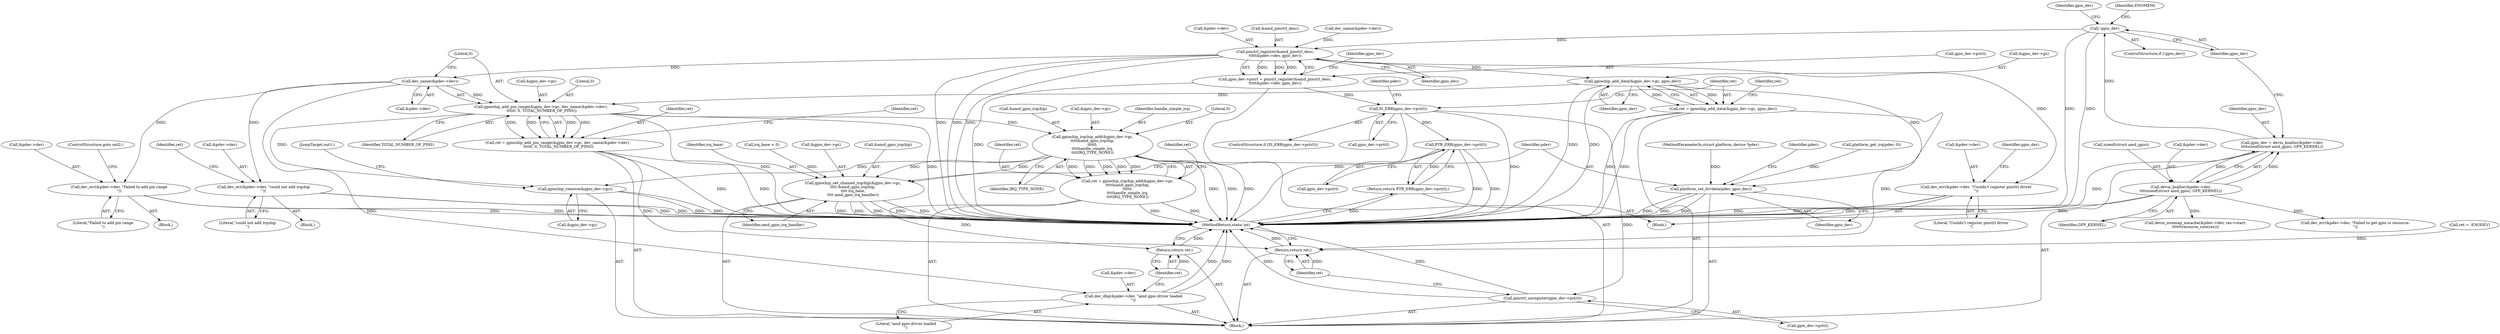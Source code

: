 digraph "0_linux_251e22abde21833b3d29577e4d8c7aaccd650eee@pointer" {
"1000121" [label="(Call,!gpio_dev)"];
"1000110" [label="(Call,gpio_dev = devm_kzalloc(&pdev->dev,\n\t\t\t\tsizeof(struct amd_gpio), GFP_KERNEL))"];
"1000112" [label="(Call,devm_kzalloc(&pdev->dev,\n\t\t\t\tsizeof(struct amd_gpio), GFP_KERNEL))"];
"1000313" [label="(Call,pinctrl_register(&amd_pinctrl_desc,\n\t\t\t\t\t&pdev->dev, gpio_dev))"];
"1000309" [label="(Call,gpio_dev->pctrl = pinctrl_register(&amd_pinctrl_desc,\n\t\t\t\t\t&pdev->dev, gpio_dev))"];
"1000322" [label="(Call,IS_ERR(gpio_dev->pctrl))"];
"1000334" [label="(Call,PTR_ERR(gpio_dev->pctrl))"];
"1000333" [label="(Return,return PTR_ERR(gpio_dev->pctrl);)"];
"1000427" [label="(Call,pinctrl_unregister(gpio_dev->pctrl))"];
"1000327" [label="(Call,dev_err(&pdev->dev, \"Couldn't register pinctrl driver\n\"))"];
"1000340" [label="(Call,gpiochip_add_data(&gpio_dev->gc, gpio_dev))"];
"1000338" [label="(Call,ret = gpiochip_add_data(&gpio_dev->gc, gpio_dev))"];
"1000431" [label="(Return,return ret;)"];
"1000351" [label="(Call,gpiochip_add_pin_range(&gpio_dev->gc, dev_name(&pdev->dev),\n \t\t\t\t0, 0, TOTAL_NUMBER_OF_PINS))"];
"1000349" [label="(Call,ret = gpiochip_add_pin_range(&gpio_dev->gc, dev_name(&pdev->dev),\n \t\t\t\t0, 0, TOTAL_NUMBER_OF_PINS))"];
"1000376" [label="(Call,gpiochip_irqchip_add(&gpio_dev->gc,\n\t\t\t\t&amd_gpio_irqchip,\n\t\t\t\t0,\n\t\t\t\thandle_simple_irq,\n\t\t\t\tIRQ_TYPE_NONE))"];
"1000374" [label="(Call,ret = gpiochip_irqchip_add(&gpio_dev->gc,\n\t\t\t\t&amd_gpio_irqchip,\n\t\t\t\t0,\n\t\t\t\thandle_simple_irq,\n\t\t\t\tIRQ_TYPE_NONE))"];
"1000418" [label="(Return,return ret;)"];
"1000400" [label="(Call,gpiochip_set_chained_irqchip(&gpio_dev->gc,\n\t\t\t\t &amd_gpio_irqchip,\n\t\t\t\t irq_base,\n\t\t\t\t amd_gpio_irq_handler))"];
"1000421" [label="(Call,gpiochip_remove(&gpio_dev->gc))"];
"1000409" [label="(Call,platform_set_drvdata(pdev, gpio_dev))"];
"1000356" [label="(Call,dev_name(&pdev->dev))"];
"1000367" [label="(Call,dev_err(&pdev->dev, \"Failed to add pin range\n\"))"];
"1000389" [label="(Call,dev_err(&pdev->dev, \"could not add irqchip\n\"))"];
"1000412" [label="(Call,dev_dbg(&pdev->dev, \"amd gpio driver loaded\n\"))"];
"1000433" [label="(MethodReturn,static int)"];
"1000141" [label="(Call,dev_err(&pdev->dev, \"Failed to get gpio io resource.\n\"))"];
"1000432" [label="(Identifier,ret)"];
"1000383" [label="(Literal,0)"];
"1000101" [label="(MethodParameterIn,struct platform_device *pdev)"];
"1000340" [label="(Call,gpiochip_add_data(&gpio_dev->gc, gpio_dev))"];
"1000366" [label="(Block,)"];
"1000324" [label="(Identifier,gpio_dev)"];
"1000431" [label="(Return,return ret;)"];
"1000410" [label="(Identifier,pdev)"];
"1000408" [label="(Identifier,amd_gpio_irq_handler)"];
"1000345" [label="(Identifier,gpio_dev)"];
"1000110" [label="(Call,gpio_dev = devm_kzalloc(&pdev->dev,\n\t\t\t\tsizeof(struct amd_gpio), GFP_KERNEL))"];
"1000417" [label="(Literal,\"amd gpio driver loaded\n\")"];
"1000330" [label="(Identifier,pdev)"];
"1000351" [label="(Call,gpiochip_add_pin_range(&gpio_dev->gc, dev_name(&pdev->dev),\n \t\t\t\t0, 0, TOTAL_NUMBER_OF_PINS))"];
"1000400" [label="(Call,gpiochip_set_chained_irqchip(&gpio_dev->gc,\n\t\t\t\t &amd_gpio_irqchip,\n\t\t\t\t irq_base,\n\t\t\t\t amd_gpio_irq_handler))"];
"1000304" [label="(Call,dev_name(&pdev->dev))"];
"1000407" [label="(Identifier,irq_base)"];
"1000334" [label="(Call,PTR_ERR(gpio_dev->pctrl))"];
"1000178" [label="(Call,irq_base < 0)"];
"1000373" [label="(ControlStructure,goto out2;)"];
"1000335" [label="(Call,gpio_dev->pctrl)"];
"1000129" [label="(Identifier,gpio_dev)"];
"1000323" [label="(Call,gpio_dev->pctrl)"];
"1000395" [label="(Call,ret = -ENODEV)"];
"1000413" [label="(Call,&pdev->dev)"];
"1000117" [label="(Call,sizeof(struct amd_gpio))"];
"1000427" [label="(Call,pinctrl_unregister(gpio_dev->pctrl))"];
"1000120" [label="(ControlStructure,if (!gpio_dev))"];
"1000357" [label="(Call,&pdev->dev)"];
"1000320" [label="(Identifier,gpio_dev)"];
"1000322" [label="(Call,IS_ERR(gpio_dev->pctrl))"];
"1000426" [label="(JumpTarget,out1:)"];
"1000367" [label="(Call,dev_err(&pdev->dev, \"Failed to add pin range\n\"))"];
"1000339" [label="(Identifier,ret)"];
"1000421" [label="(Call,gpiochip_remove(&gpio_dev->gc))"];
"1000394" [label="(Literal,\"could not add irqchip\n\")"];
"1000415" [label="(Identifier,pdev)"];
"1000316" [label="(Call,&pdev->dev)"];
"1000381" [label="(Call,&amd_gpio_irqchip)"];
"1000119" [label="(Identifier,GFP_KERNEL)"];
"1000396" [label="(Identifier,ret)"];
"1000349" [label="(Call,ret = gpiochip_add_pin_range(&gpio_dev->gc, dev_name(&pdev->dev),\n \t\t\t\t0, 0, TOTAL_NUMBER_OF_PINS))"];
"1000314" [label="(Call,&amd_pinctrl_desc)"];
"1000350" [label="(Identifier,ret)"];
"1000409" [label="(Call,platform_set_drvdata(pdev, gpio_dev))"];
"1000352" [label="(Call,&gpio_dev->gc)"];
"1000356" [label="(Call,dev_name(&pdev->dev))"];
"1000362" [label="(Literal,0)"];
"1000309" [label="(Call,gpio_dev->pctrl = pinctrl_register(&amd_pinctrl_desc,\n\t\t\t\t\t&pdev->dev, gpio_dev))"];
"1000102" [label="(Block,)"];
"1000374" [label="(Call,ret = gpiochip_irqchip_add(&gpio_dev->gc,\n\t\t\t\t&amd_gpio_irqchip,\n\t\t\t\t0,\n\t\t\t\thandle_simple_irq,\n\t\t\t\tIRQ_TYPE_NONE))"];
"1000377" [label="(Call,&gpio_dev->gc)"];
"1000336" [label="(Identifier,gpio_dev)"];
"1000376" [label="(Call,gpiochip_irqchip_add(&gpio_dev->gc,\n\t\t\t\t&amd_gpio_irqchip,\n\t\t\t\t0,\n\t\t\t\thandle_simple_irq,\n\t\t\t\tIRQ_TYPE_NONE))"];
"1000333" [label="(Return,return PTR_ERR(gpio_dev->pctrl);)"];
"1000327" [label="(Call,dev_err(&pdev->dev, \"Couldn't register pinctrl driver\n\"))"];
"1000412" [label="(Call,dev_dbg(&pdev->dev, \"amd gpio driver loaded\n\"))"];
"1000418" [label="(Return,return ret;)"];
"1000154" [label="(Call,devm_ioremap_nocache(&pdev->dev, res->start,\n\t\t\t\t\t\tresource_size(res)))"];
"1000113" [label="(Call,&pdev->dev)"];
"1000122" [label="(Identifier,gpio_dev)"];
"1000365" [label="(Identifier,ret)"];
"1000347" [label="(Identifier,ret)"];
"1000363" [label="(Identifier,TOTAL_NUMBER_OF_PINS)"];
"1000390" [label="(Call,&pdev->dev)"];
"1000422" [label="(Call,&gpio_dev->gc)"];
"1000372" [label="(Literal,\"Failed to add pin range\n\")"];
"1000388" [label="(Block,)"];
"1000112" [label="(Call,devm_kzalloc(&pdev->dev,\n\t\t\t\tsizeof(struct amd_gpio), GFP_KERNEL))"];
"1000361" [label="(Literal,0)"];
"1000401" [label="(Call,&gpio_dev->gc)"];
"1000389" [label="(Call,dev_err(&pdev->dev, \"could not add irqchip\n\"))"];
"1000310" [label="(Call,gpio_dev->pctrl)"];
"1000411" [label="(Identifier,gpio_dev)"];
"1000111" [label="(Identifier,gpio_dev)"];
"1000332" [label="(Literal,\"Couldn't register pinctrl driver\n\")"];
"1000375" [label="(Identifier,ret)"];
"1000313" [label="(Call,pinctrl_register(&amd_pinctrl_desc,\n\t\t\t\t\t&pdev->dev, gpio_dev))"];
"1000174" [label="(Call,platform_get_irq(pdev, 0))"];
"1000326" [label="(Block,)"];
"1000125" [label="(Identifier,ENOMEM)"];
"1000368" [label="(Call,&pdev->dev)"];
"1000321" [label="(ControlStructure,if (IS_ERR(gpio_dev->pctrl)))"];
"1000121" [label="(Call,!gpio_dev)"];
"1000385" [label="(Identifier,IRQ_TYPE_NONE)"];
"1000384" [label="(Identifier,handle_simple_irq)"];
"1000405" [label="(Call,&amd_gpio_irqchip)"];
"1000328" [label="(Call,&pdev->dev)"];
"1000419" [label="(Identifier,ret)"];
"1000428" [label="(Call,gpio_dev->pctrl)"];
"1000341" [label="(Call,&gpio_dev->gc)"];
"1000338" [label="(Call,ret = gpiochip_add_data(&gpio_dev->gc, gpio_dev))"];
"1000387" [label="(Identifier,ret)"];
"1000121" -> "1000120"  [label="AST: "];
"1000121" -> "1000122"  [label="CFG: "];
"1000122" -> "1000121"  [label="AST: "];
"1000125" -> "1000121"  [label="CFG: "];
"1000129" -> "1000121"  [label="CFG: "];
"1000121" -> "1000433"  [label="DDG: "];
"1000121" -> "1000433"  [label="DDG: "];
"1000110" -> "1000121"  [label="DDG: "];
"1000121" -> "1000313"  [label="DDG: "];
"1000110" -> "1000102"  [label="AST: "];
"1000110" -> "1000112"  [label="CFG: "];
"1000111" -> "1000110"  [label="AST: "];
"1000112" -> "1000110"  [label="AST: "];
"1000122" -> "1000110"  [label="CFG: "];
"1000110" -> "1000433"  [label="DDG: "];
"1000112" -> "1000110"  [label="DDG: "];
"1000112" -> "1000110"  [label="DDG: "];
"1000112" -> "1000119"  [label="CFG: "];
"1000113" -> "1000112"  [label="AST: "];
"1000117" -> "1000112"  [label="AST: "];
"1000119" -> "1000112"  [label="AST: "];
"1000112" -> "1000433"  [label="DDG: "];
"1000112" -> "1000433"  [label="DDG: "];
"1000112" -> "1000141"  [label="DDG: "];
"1000112" -> "1000154"  [label="DDG: "];
"1000313" -> "1000309"  [label="AST: "];
"1000313" -> "1000320"  [label="CFG: "];
"1000314" -> "1000313"  [label="AST: "];
"1000316" -> "1000313"  [label="AST: "];
"1000320" -> "1000313"  [label="AST: "];
"1000309" -> "1000313"  [label="CFG: "];
"1000313" -> "1000433"  [label="DDG: "];
"1000313" -> "1000433"  [label="DDG: "];
"1000313" -> "1000433"  [label="DDG: "];
"1000313" -> "1000309"  [label="DDG: "];
"1000313" -> "1000309"  [label="DDG: "];
"1000313" -> "1000309"  [label="DDG: "];
"1000304" -> "1000313"  [label="DDG: "];
"1000313" -> "1000327"  [label="DDG: "];
"1000313" -> "1000340"  [label="DDG: "];
"1000313" -> "1000356"  [label="DDG: "];
"1000309" -> "1000102"  [label="AST: "];
"1000310" -> "1000309"  [label="AST: "];
"1000324" -> "1000309"  [label="CFG: "];
"1000309" -> "1000433"  [label="DDG: "];
"1000309" -> "1000322"  [label="DDG: "];
"1000322" -> "1000321"  [label="AST: "];
"1000322" -> "1000323"  [label="CFG: "];
"1000323" -> "1000322"  [label="AST: "];
"1000330" -> "1000322"  [label="CFG: "];
"1000339" -> "1000322"  [label="CFG: "];
"1000322" -> "1000433"  [label="DDG: "];
"1000322" -> "1000433"  [label="DDG: "];
"1000322" -> "1000334"  [label="DDG: "];
"1000322" -> "1000427"  [label="DDG: "];
"1000334" -> "1000333"  [label="AST: "];
"1000334" -> "1000335"  [label="CFG: "];
"1000335" -> "1000334"  [label="AST: "];
"1000333" -> "1000334"  [label="CFG: "];
"1000334" -> "1000433"  [label="DDG: "];
"1000334" -> "1000433"  [label="DDG: "];
"1000334" -> "1000333"  [label="DDG: "];
"1000333" -> "1000326"  [label="AST: "];
"1000433" -> "1000333"  [label="CFG: "];
"1000333" -> "1000433"  [label="DDG: "];
"1000427" -> "1000102"  [label="AST: "];
"1000427" -> "1000428"  [label="CFG: "];
"1000428" -> "1000427"  [label="AST: "];
"1000432" -> "1000427"  [label="CFG: "];
"1000427" -> "1000433"  [label="DDG: "];
"1000427" -> "1000433"  [label="DDG: "];
"1000327" -> "1000326"  [label="AST: "];
"1000327" -> "1000332"  [label="CFG: "];
"1000328" -> "1000327"  [label="AST: "];
"1000332" -> "1000327"  [label="AST: "];
"1000336" -> "1000327"  [label="CFG: "];
"1000327" -> "1000433"  [label="DDG: "];
"1000327" -> "1000433"  [label="DDG: "];
"1000340" -> "1000338"  [label="AST: "];
"1000340" -> "1000345"  [label="CFG: "];
"1000341" -> "1000340"  [label="AST: "];
"1000345" -> "1000340"  [label="AST: "];
"1000338" -> "1000340"  [label="CFG: "];
"1000340" -> "1000433"  [label="DDG: "];
"1000340" -> "1000433"  [label="DDG: "];
"1000340" -> "1000338"  [label="DDG: "];
"1000340" -> "1000338"  [label="DDG: "];
"1000340" -> "1000351"  [label="DDG: "];
"1000340" -> "1000409"  [label="DDG: "];
"1000338" -> "1000102"  [label="AST: "];
"1000339" -> "1000338"  [label="AST: "];
"1000347" -> "1000338"  [label="CFG: "];
"1000338" -> "1000433"  [label="DDG: "];
"1000338" -> "1000433"  [label="DDG: "];
"1000338" -> "1000431"  [label="DDG: "];
"1000431" -> "1000102"  [label="AST: "];
"1000431" -> "1000432"  [label="CFG: "];
"1000432" -> "1000431"  [label="AST: "];
"1000433" -> "1000431"  [label="CFG: "];
"1000431" -> "1000433"  [label="DDG: "];
"1000432" -> "1000431"  [label="DDG: "];
"1000395" -> "1000431"  [label="DDG: "];
"1000349" -> "1000431"  [label="DDG: "];
"1000351" -> "1000349"  [label="AST: "];
"1000351" -> "1000363"  [label="CFG: "];
"1000352" -> "1000351"  [label="AST: "];
"1000356" -> "1000351"  [label="AST: "];
"1000361" -> "1000351"  [label="AST: "];
"1000362" -> "1000351"  [label="AST: "];
"1000363" -> "1000351"  [label="AST: "];
"1000349" -> "1000351"  [label="CFG: "];
"1000351" -> "1000433"  [label="DDG: "];
"1000351" -> "1000433"  [label="DDG: "];
"1000351" -> "1000349"  [label="DDG: "];
"1000351" -> "1000349"  [label="DDG: "];
"1000351" -> "1000349"  [label="DDG: "];
"1000351" -> "1000349"  [label="DDG: "];
"1000356" -> "1000351"  [label="DDG: "];
"1000351" -> "1000376"  [label="DDG: "];
"1000351" -> "1000421"  [label="DDG: "];
"1000349" -> "1000102"  [label="AST: "];
"1000350" -> "1000349"  [label="AST: "];
"1000365" -> "1000349"  [label="CFG: "];
"1000349" -> "1000433"  [label="DDG: "];
"1000349" -> "1000433"  [label="DDG: "];
"1000376" -> "1000374"  [label="AST: "];
"1000376" -> "1000385"  [label="CFG: "];
"1000377" -> "1000376"  [label="AST: "];
"1000381" -> "1000376"  [label="AST: "];
"1000383" -> "1000376"  [label="AST: "];
"1000384" -> "1000376"  [label="AST: "];
"1000385" -> "1000376"  [label="AST: "];
"1000374" -> "1000376"  [label="CFG: "];
"1000376" -> "1000433"  [label="DDG: "];
"1000376" -> "1000433"  [label="DDG: "];
"1000376" -> "1000433"  [label="DDG: "];
"1000376" -> "1000374"  [label="DDG: "];
"1000376" -> "1000374"  [label="DDG: "];
"1000376" -> "1000374"  [label="DDG: "];
"1000376" -> "1000374"  [label="DDG: "];
"1000376" -> "1000374"  [label="DDG: "];
"1000376" -> "1000400"  [label="DDG: "];
"1000376" -> "1000400"  [label="DDG: "];
"1000376" -> "1000421"  [label="DDG: "];
"1000374" -> "1000102"  [label="AST: "];
"1000375" -> "1000374"  [label="AST: "];
"1000387" -> "1000374"  [label="CFG: "];
"1000374" -> "1000433"  [label="DDG: "];
"1000374" -> "1000433"  [label="DDG: "];
"1000374" -> "1000418"  [label="DDG: "];
"1000418" -> "1000102"  [label="AST: "];
"1000418" -> "1000419"  [label="CFG: "];
"1000419" -> "1000418"  [label="AST: "];
"1000433" -> "1000418"  [label="CFG: "];
"1000418" -> "1000433"  [label="DDG: "];
"1000419" -> "1000418"  [label="DDG: "];
"1000400" -> "1000102"  [label="AST: "];
"1000400" -> "1000408"  [label="CFG: "];
"1000401" -> "1000400"  [label="AST: "];
"1000405" -> "1000400"  [label="AST: "];
"1000407" -> "1000400"  [label="AST: "];
"1000408" -> "1000400"  [label="AST: "];
"1000410" -> "1000400"  [label="CFG: "];
"1000400" -> "1000433"  [label="DDG: "];
"1000400" -> "1000433"  [label="DDG: "];
"1000400" -> "1000433"  [label="DDG: "];
"1000400" -> "1000433"  [label="DDG: "];
"1000400" -> "1000433"  [label="DDG: "];
"1000178" -> "1000400"  [label="DDG: "];
"1000421" -> "1000102"  [label="AST: "];
"1000421" -> "1000422"  [label="CFG: "];
"1000422" -> "1000421"  [label="AST: "];
"1000426" -> "1000421"  [label="CFG: "];
"1000421" -> "1000433"  [label="DDG: "];
"1000421" -> "1000433"  [label="DDG: "];
"1000409" -> "1000102"  [label="AST: "];
"1000409" -> "1000411"  [label="CFG: "];
"1000410" -> "1000409"  [label="AST: "];
"1000411" -> "1000409"  [label="AST: "];
"1000415" -> "1000409"  [label="CFG: "];
"1000409" -> "1000433"  [label="DDG: "];
"1000409" -> "1000433"  [label="DDG: "];
"1000409" -> "1000433"  [label="DDG: "];
"1000101" -> "1000409"  [label="DDG: "];
"1000174" -> "1000409"  [label="DDG: "];
"1000356" -> "1000357"  [label="CFG: "];
"1000357" -> "1000356"  [label="AST: "];
"1000361" -> "1000356"  [label="CFG: "];
"1000356" -> "1000367"  [label="DDG: "];
"1000356" -> "1000389"  [label="DDG: "];
"1000356" -> "1000412"  [label="DDG: "];
"1000367" -> "1000366"  [label="AST: "];
"1000367" -> "1000372"  [label="CFG: "];
"1000368" -> "1000367"  [label="AST: "];
"1000372" -> "1000367"  [label="AST: "];
"1000373" -> "1000367"  [label="CFG: "];
"1000367" -> "1000433"  [label="DDG: "];
"1000367" -> "1000433"  [label="DDG: "];
"1000389" -> "1000388"  [label="AST: "];
"1000389" -> "1000394"  [label="CFG: "];
"1000390" -> "1000389"  [label="AST: "];
"1000394" -> "1000389"  [label="AST: "];
"1000396" -> "1000389"  [label="CFG: "];
"1000389" -> "1000433"  [label="DDG: "];
"1000389" -> "1000433"  [label="DDG: "];
"1000412" -> "1000102"  [label="AST: "];
"1000412" -> "1000417"  [label="CFG: "];
"1000413" -> "1000412"  [label="AST: "];
"1000417" -> "1000412"  [label="AST: "];
"1000419" -> "1000412"  [label="CFG: "];
"1000412" -> "1000433"  [label="DDG: "];
"1000412" -> "1000433"  [label="DDG: "];
}
